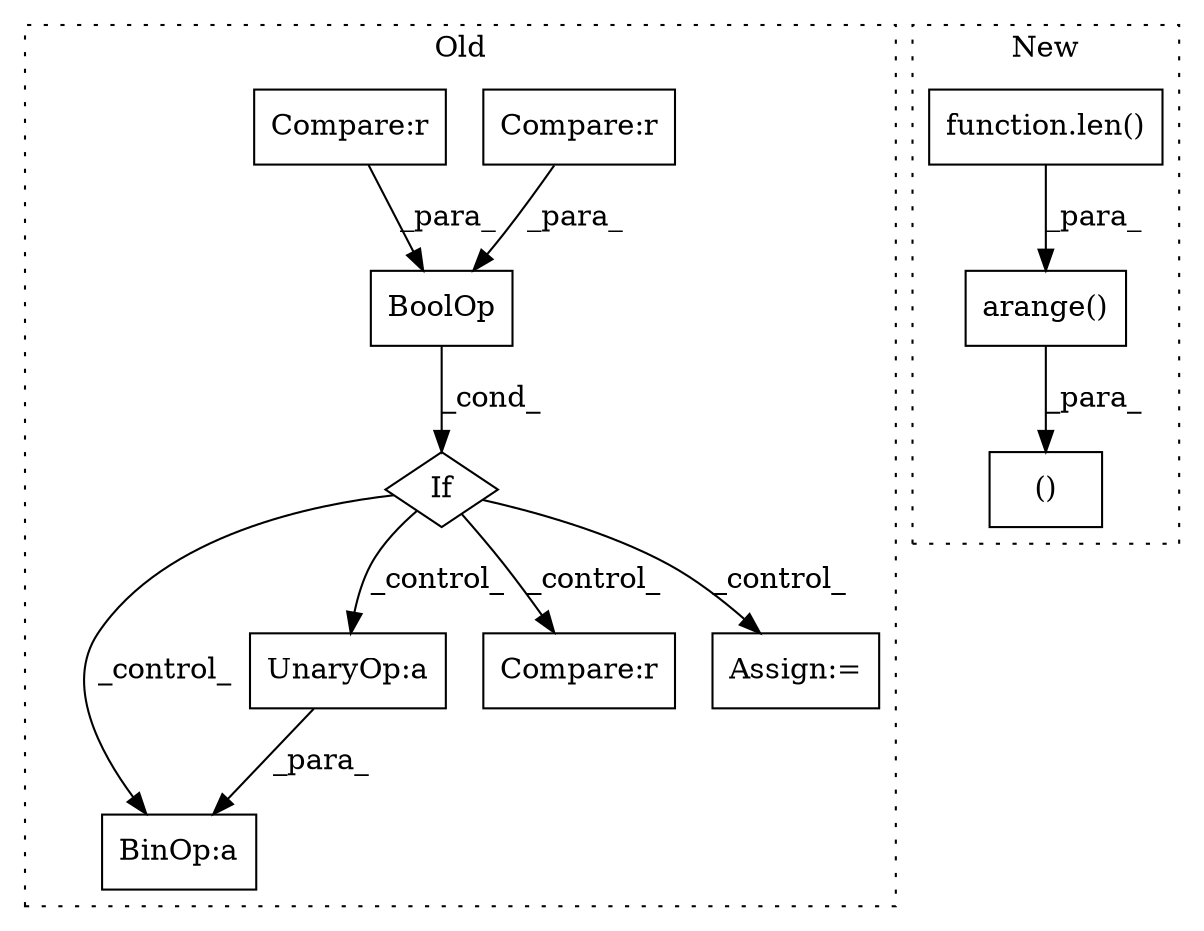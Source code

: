 digraph G {
subgraph cluster0 {
1 [label="BoolOp" a="72" s="1223" l="49" shape="box"];
3 [label="BinOp:a" a="82" s="1292" l="17" shape="box"];
6 [label="If" a="96" s="1220" l="3" shape="diamond"];
7 [label="UnaryOp:a" a="61" s="1291" l="1" shape="box"];
8 [label="Compare:r" a="40" s="1384" l="8" shape="box"];
9 [label="Compare:r" a="40" s="1223" l="18" shape="box"];
10 [label="Compare:r" a="40" s="1246" l="26" shape="box"];
11 [label="Assign:=" a="68" s="1414" l="4" shape="box"];
label = "Old";
style="dotted";
}
subgraph cluster1 {
2 [label="arange()" a="75" s="1941,1957" l="10,1" shape="box"];
4 [label="()" a="54" s="1958" l="12" shape="box"];
5 [label="function.len()" a="75" s="1951,1956" l="4,1" shape="box"];
label = "New";
style="dotted";
}
1 -> 6 [label="_cond_"];
2 -> 4 [label="_para_"];
5 -> 2 [label="_para_"];
6 -> 8 [label="_control_"];
6 -> 3 [label="_control_"];
6 -> 11 [label="_control_"];
6 -> 7 [label="_control_"];
7 -> 3 [label="_para_"];
9 -> 1 [label="_para_"];
10 -> 1 [label="_para_"];
}
